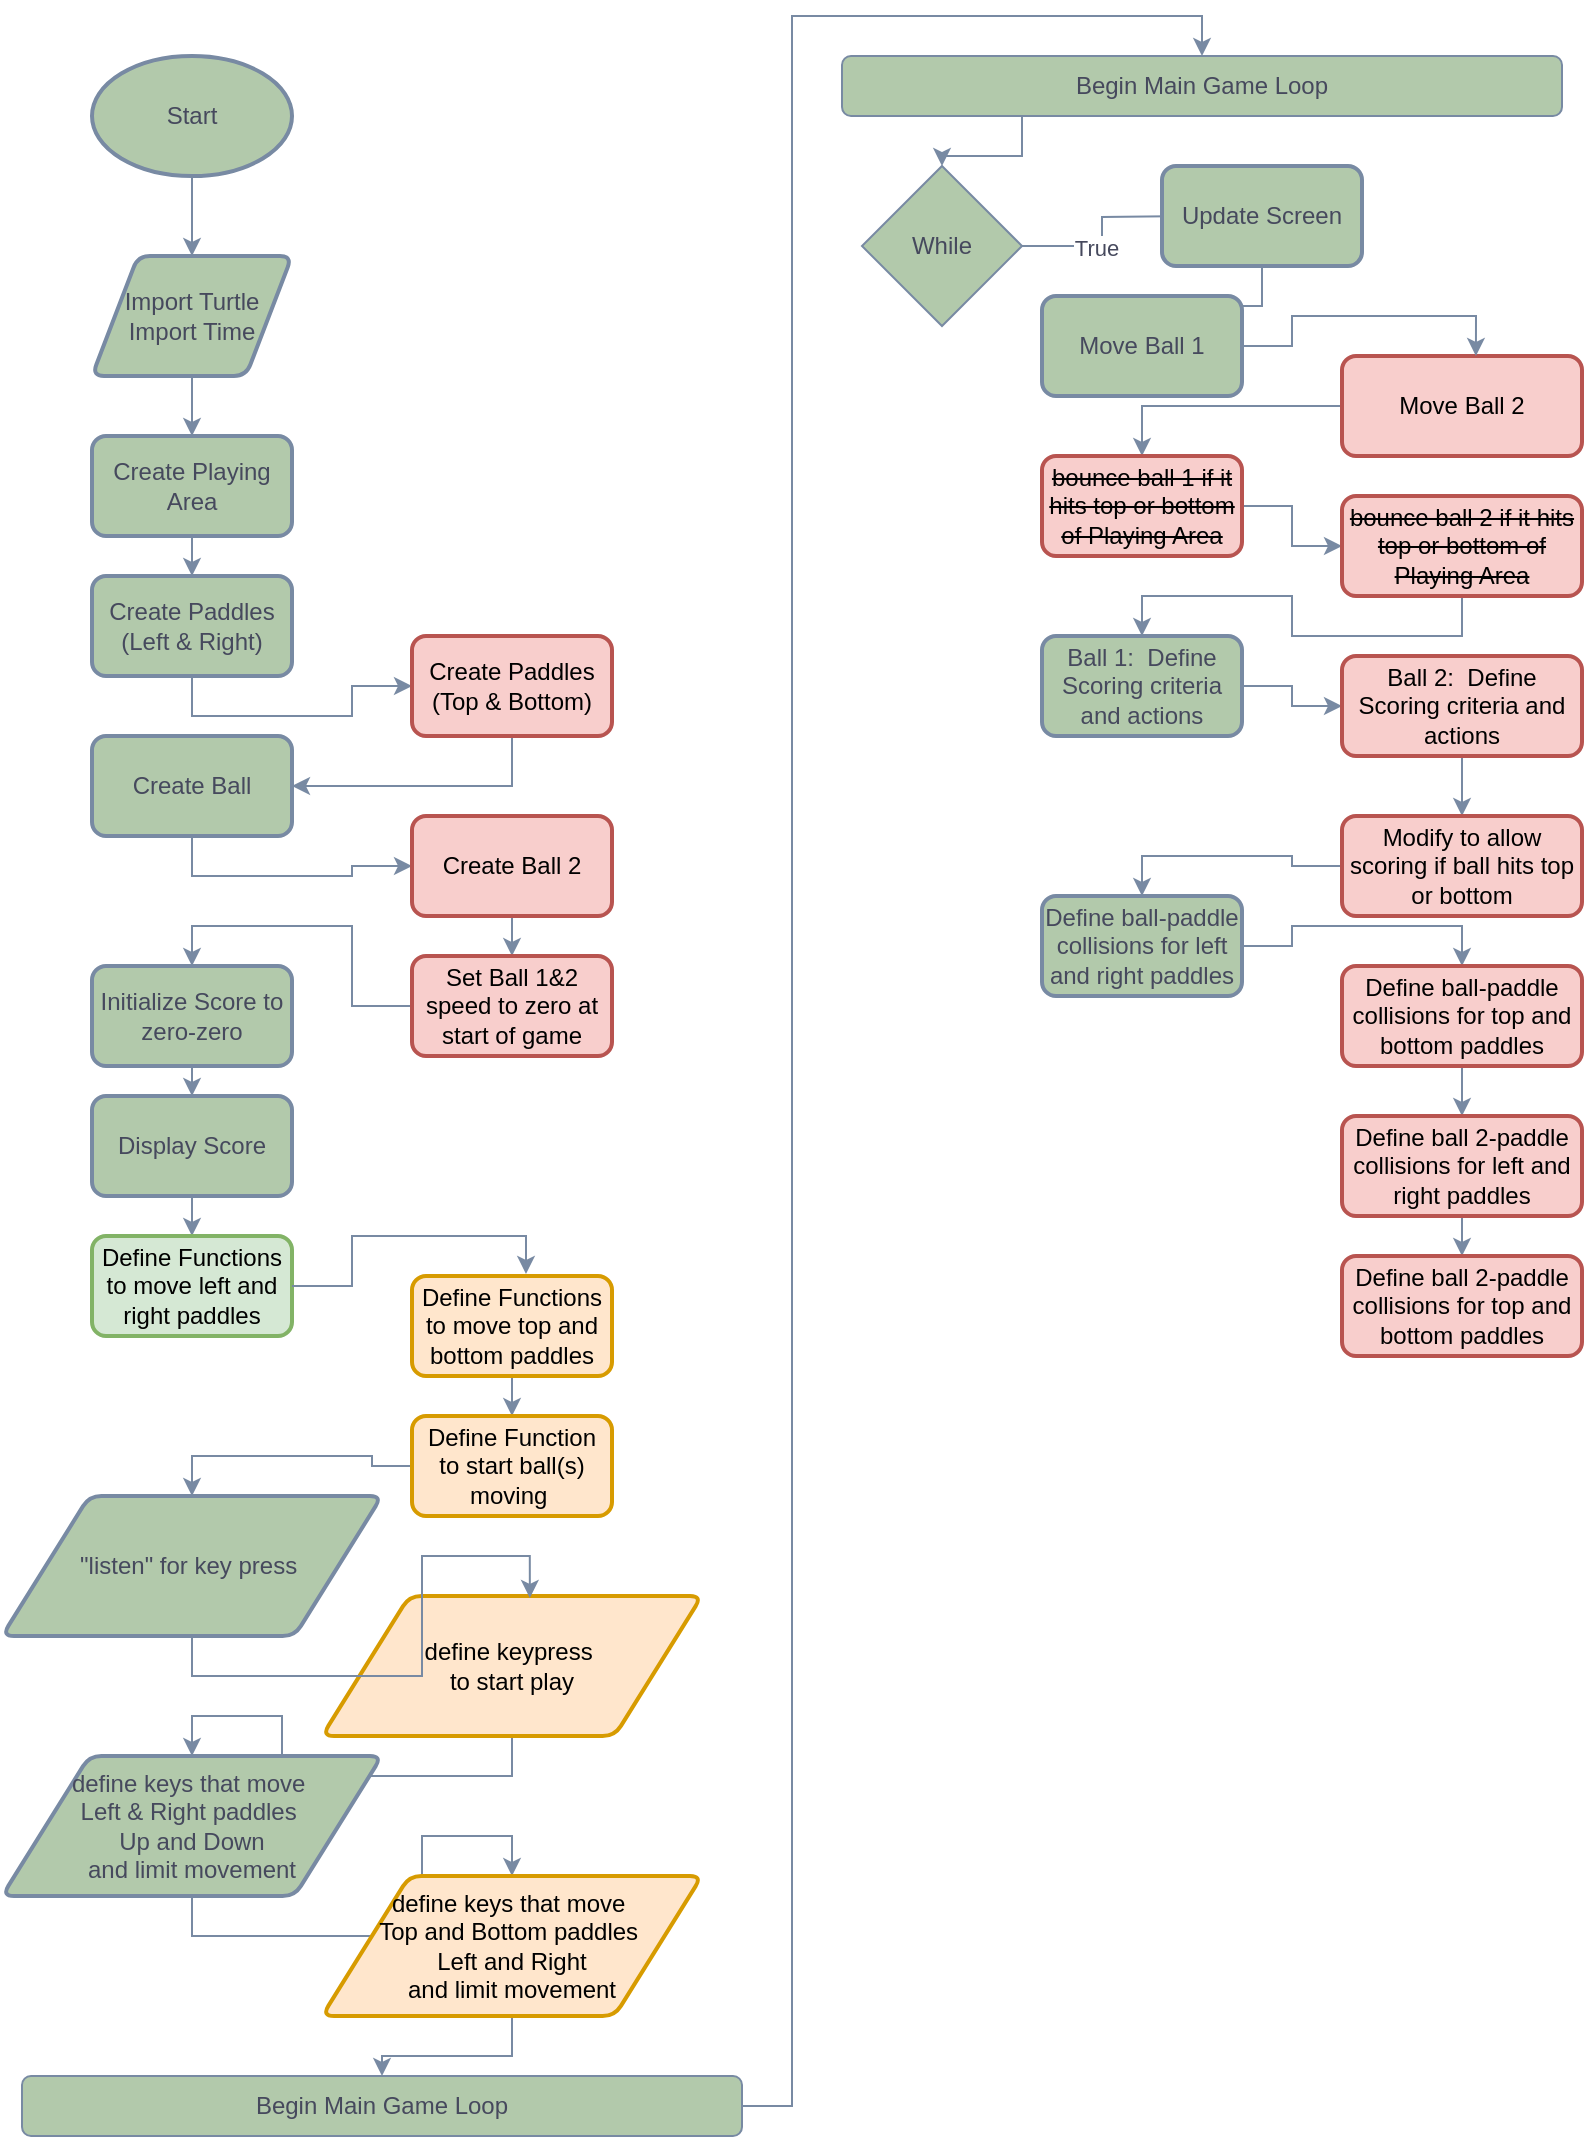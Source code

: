 <mxfile version="24.7.12" pages="2">
  <diagram id="C5RBs43oDa-KdzZeNtuy" name="Page-1">
    <mxGraphModel dx="786" dy="644" grid="1" gridSize="10" guides="1" tooltips="1" connect="1" arrows="1" fold="1" page="1" pageScale="1" pageWidth="827" pageHeight="1169" math="0" shadow="0">
      <root>
        <mxCell id="WIyWlLk6GJQsqaUBKTNV-0" />
        <mxCell id="WIyWlLk6GJQsqaUBKTNV-1" parent="WIyWlLk6GJQsqaUBKTNV-0" />
        <mxCell id="iYQcJ1moZpim3xRY49Ov-0" value="Start" style="strokeWidth=2;html=1;shape=mxgraph.flowchart.start_1;whiteSpace=wrap;strokeColor=#788AA3;fontColor=#46495D;fillColor=#B2C9AB;" vertex="1" parent="WIyWlLk6GJQsqaUBKTNV-1">
          <mxGeometry x="65" y="80" width="100" height="60" as="geometry" />
        </mxCell>
        <mxCell id="iYQcJ1moZpim3xRY49Ov-1" value="Import Turtle&lt;div&gt;Import Time&lt;/div&gt;" style="shape=parallelogram;html=1;strokeWidth=2;perimeter=parallelogramPerimeter;whiteSpace=wrap;rounded=1;arcSize=12;size=0.23;strokeColor=#788AA3;fontColor=#46495D;fillColor=#B2C9AB;" vertex="1" parent="WIyWlLk6GJQsqaUBKTNV-1">
          <mxGeometry x="65" y="180" width="100" height="60" as="geometry" />
        </mxCell>
        <mxCell id="iYQcJ1moZpim3xRY49Ov-2" value="" style="endArrow=classic;html=1;rounded=0;strokeColor=#788AA3;fontColor=#46495D;fillColor=#B2C9AB;entryX=0.5;entryY=0;entryDx=0;entryDy=0;" edge="1" parent="WIyWlLk6GJQsqaUBKTNV-1" source="iYQcJ1moZpim3xRY49Ov-0" target="iYQcJ1moZpim3xRY49Ov-1">
          <mxGeometry width="50" height="50" relative="1" as="geometry">
            <mxPoint x="-135" y="380" as="sourcePoint" />
            <mxPoint x="-85" y="330" as="targetPoint" />
          </mxGeometry>
        </mxCell>
        <mxCell id="jsZ7NSordPjyI2GpTZ5s-20" style="edgeStyle=orthogonalEdgeStyle;rounded=0;orthogonalLoop=1;jettySize=auto;html=1;exitX=0.5;exitY=1;exitDx=0;exitDy=0;entryX=0.5;entryY=0;entryDx=0;entryDy=0;strokeColor=#788AA3;fontColor=#46495D;fillColor=#B2C9AB;" edge="1" parent="WIyWlLk6GJQsqaUBKTNV-1" source="iYQcJ1moZpim3xRY49Ov-3" target="iYQcJ1moZpim3xRY49Ov-5">
          <mxGeometry relative="1" as="geometry" />
        </mxCell>
        <mxCell id="iYQcJ1moZpim3xRY49Ov-3" value="Create Playing Area" style="rounded=1;whiteSpace=wrap;html=1;absoluteArcSize=1;arcSize=14;strokeWidth=2;strokeColor=#788AA3;fontColor=#46495D;fillColor=#B2C9AB;" vertex="1" parent="WIyWlLk6GJQsqaUBKTNV-1">
          <mxGeometry x="65" y="270" width="100" height="50" as="geometry" />
        </mxCell>
        <mxCell id="iYQcJ1moZpim3xRY49Ov-4" value="" style="endArrow=classic;html=1;rounded=0;strokeColor=#788AA3;fontColor=#46495D;fillColor=#B2C9AB;entryX=0.5;entryY=0;entryDx=0;entryDy=0;exitX=0.5;exitY=1;exitDx=0;exitDy=0;" edge="1" parent="WIyWlLk6GJQsqaUBKTNV-1" source="iYQcJ1moZpim3xRY49Ov-1" target="iYQcJ1moZpim3xRY49Ov-3">
          <mxGeometry width="50" height="50" relative="1" as="geometry">
            <mxPoint x="-115" y="380" as="sourcePoint" />
            <mxPoint x="-65" y="330" as="targetPoint" />
          </mxGeometry>
        </mxCell>
        <mxCell id="jsZ7NSordPjyI2GpTZ5s-21" style="edgeStyle=orthogonalEdgeStyle;rounded=0;orthogonalLoop=1;jettySize=auto;html=1;exitX=0.5;exitY=1;exitDx=0;exitDy=0;entryX=0;entryY=0.5;entryDx=0;entryDy=0;strokeColor=#788AA3;fontColor=#46495D;fillColor=#B2C9AB;" edge="1" parent="WIyWlLk6GJQsqaUBKTNV-1" source="iYQcJ1moZpim3xRY49Ov-5" target="iYQcJ1moZpim3xRY49Ov-6">
          <mxGeometry relative="1" as="geometry" />
        </mxCell>
        <mxCell id="iYQcJ1moZpim3xRY49Ov-5" value="Create Paddles&lt;div&gt;(Left &amp;amp; Right)&lt;/div&gt;" style="rounded=1;whiteSpace=wrap;html=1;absoluteArcSize=1;arcSize=14;strokeWidth=2;strokeColor=#788AA3;fontColor=#46495D;fillColor=#B2C9AB;" vertex="1" parent="WIyWlLk6GJQsqaUBKTNV-1">
          <mxGeometry x="65" y="340" width="100" height="50" as="geometry" />
        </mxCell>
        <mxCell id="jsZ7NSordPjyI2GpTZ5s-22" style="edgeStyle=orthogonalEdgeStyle;rounded=0;orthogonalLoop=1;jettySize=auto;html=1;exitX=0.5;exitY=1;exitDx=0;exitDy=0;entryX=1;entryY=0.5;entryDx=0;entryDy=0;strokeColor=#788AA3;fontColor=#46495D;fillColor=#B2C9AB;" edge="1" parent="WIyWlLk6GJQsqaUBKTNV-1" source="iYQcJ1moZpim3xRY49Ov-6" target="iYQcJ1moZpim3xRY49Ov-7">
          <mxGeometry relative="1" as="geometry" />
        </mxCell>
        <mxCell id="iYQcJ1moZpim3xRY49Ov-6" value="Create Paddles&lt;div&gt;(Top &amp;amp; Bottom)&lt;/div&gt;" style="rounded=1;whiteSpace=wrap;html=1;absoluteArcSize=1;arcSize=14;strokeWidth=2;strokeColor=#b85450;fillColor=#f8cecc;" vertex="1" parent="WIyWlLk6GJQsqaUBKTNV-1">
          <mxGeometry x="225" y="370" width="100" height="50" as="geometry" />
        </mxCell>
        <mxCell id="jsZ7NSordPjyI2GpTZ5s-23" style="edgeStyle=orthogonalEdgeStyle;rounded=0;orthogonalLoop=1;jettySize=auto;html=1;exitX=0.5;exitY=1;exitDx=0;exitDy=0;entryX=0;entryY=0.5;entryDx=0;entryDy=0;strokeColor=#788AA3;fontColor=#46495D;fillColor=#B2C9AB;" edge="1" parent="WIyWlLk6GJQsqaUBKTNV-1" source="iYQcJ1moZpim3xRY49Ov-7" target="iYQcJ1moZpim3xRY49Ov-8">
          <mxGeometry relative="1" as="geometry" />
        </mxCell>
        <mxCell id="iYQcJ1moZpim3xRY49Ov-7" value="Create Ball" style="rounded=1;whiteSpace=wrap;html=1;absoluteArcSize=1;arcSize=14;strokeWidth=2;strokeColor=#788AA3;fontColor=#46495D;fillColor=#B2C9AB;" vertex="1" parent="WIyWlLk6GJQsqaUBKTNV-1">
          <mxGeometry x="65" y="420" width="100" height="50" as="geometry" />
        </mxCell>
        <mxCell id="jsZ7NSordPjyI2GpTZ5s-24" style="edgeStyle=orthogonalEdgeStyle;rounded=0;orthogonalLoop=1;jettySize=auto;html=1;exitX=0.5;exitY=1;exitDx=0;exitDy=0;entryX=0.5;entryY=0;entryDx=0;entryDy=0;strokeColor=#788AA3;fontColor=#46495D;fillColor=#B2C9AB;" edge="1" parent="WIyWlLk6GJQsqaUBKTNV-1" source="iYQcJ1moZpim3xRY49Ov-8" target="iYQcJ1moZpim3xRY49Ov-9">
          <mxGeometry relative="1" as="geometry" />
        </mxCell>
        <mxCell id="iYQcJ1moZpim3xRY49Ov-8" value="Create Ball 2" style="rounded=1;whiteSpace=wrap;html=1;absoluteArcSize=1;arcSize=14;strokeWidth=2;strokeColor=#b85450;fillColor=#f8cecc;" vertex="1" parent="WIyWlLk6GJQsqaUBKTNV-1">
          <mxGeometry x="225" y="460" width="100" height="50" as="geometry" />
        </mxCell>
        <mxCell id="jsZ7NSordPjyI2GpTZ5s-25" style="edgeStyle=orthogonalEdgeStyle;rounded=0;orthogonalLoop=1;jettySize=auto;html=1;exitX=0;exitY=0.5;exitDx=0;exitDy=0;entryX=0.5;entryY=0;entryDx=0;entryDy=0;strokeColor=#788AA3;fontColor=#46495D;fillColor=#B2C9AB;" edge="1" parent="WIyWlLk6GJQsqaUBKTNV-1" source="iYQcJ1moZpim3xRY49Ov-9" target="iYQcJ1moZpim3xRY49Ov-10">
          <mxGeometry relative="1" as="geometry" />
        </mxCell>
        <mxCell id="iYQcJ1moZpim3xRY49Ov-9" value="Set Ball 1&amp;amp;2 speed to zero at start of game" style="rounded=1;whiteSpace=wrap;html=1;absoluteArcSize=1;arcSize=14;strokeWidth=2;strokeColor=#b85450;fillColor=#f8cecc;" vertex="1" parent="WIyWlLk6GJQsqaUBKTNV-1">
          <mxGeometry x="225" y="530" width="100" height="50" as="geometry" />
        </mxCell>
        <mxCell id="jsZ7NSordPjyI2GpTZ5s-26" style="edgeStyle=orthogonalEdgeStyle;rounded=0;orthogonalLoop=1;jettySize=auto;html=1;exitX=0.5;exitY=1;exitDx=0;exitDy=0;entryX=0.5;entryY=0;entryDx=0;entryDy=0;strokeColor=#788AA3;fontColor=#46495D;fillColor=#B2C9AB;" edge="1" parent="WIyWlLk6GJQsqaUBKTNV-1" source="iYQcJ1moZpim3xRY49Ov-10" target="iYQcJ1moZpim3xRY49Ov-11">
          <mxGeometry relative="1" as="geometry" />
        </mxCell>
        <mxCell id="iYQcJ1moZpim3xRY49Ov-10" value="Initialize Score to zero-zero" style="rounded=1;whiteSpace=wrap;html=1;absoluteArcSize=1;arcSize=14;strokeWidth=2;strokeColor=#788AA3;fontColor=#46495D;fillColor=#B2C9AB;" vertex="1" parent="WIyWlLk6GJQsqaUBKTNV-1">
          <mxGeometry x="65" y="535" width="100" height="50" as="geometry" />
        </mxCell>
        <mxCell id="jsZ7NSordPjyI2GpTZ5s-27" style="edgeStyle=orthogonalEdgeStyle;rounded=0;orthogonalLoop=1;jettySize=auto;html=1;exitX=0.5;exitY=1;exitDx=0;exitDy=0;entryX=0.5;entryY=0;entryDx=0;entryDy=0;strokeColor=#788AA3;fontColor=#46495D;fillColor=#B2C9AB;" edge="1" parent="WIyWlLk6GJQsqaUBKTNV-1" source="iYQcJ1moZpim3xRY49Ov-11" target="iYQcJ1moZpim3xRY49Ov-16">
          <mxGeometry relative="1" as="geometry" />
        </mxCell>
        <mxCell id="iYQcJ1moZpim3xRY49Ov-11" value="Display Score" style="rounded=1;whiteSpace=wrap;html=1;absoluteArcSize=1;arcSize=14;strokeWidth=2;strokeColor=#788AA3;fontColor=#46495D;fillColor=#B2C9AB;" vertex="1" parent="WIyWlLk6GJQsqaUBKTNV-1">
          <mxGeometry x="65" y="600" width="100" height="50" as="geometry" />
        </mxCell>
        <mxCell id="iYQcJ1moZpim3xRY49Ov-14" style="edgeStyle=orthogonalEdgeStyle;rounded=0;orthogonalLoop=1;jettySize=auto;html=1;exitX=0.5;exitY=1;exitDx=0;exitDy=0;strokeColor=#788AA3;fontColor=#46495D;fillColor=#B2C9AB;" edge="1" parent="WIyWlLk6GJQsqaUBKTNV-1">
          <mxGeometry relative="1" as="geometry">
            <mxPoint x="180" y="670" as="sourcePoint" />
            <mxPoint x="180" y="670" as="targetPoint" />
          </mxGeometry>
        </mxCell>
        <mxCell id="iYQcJ1moZpim3xRY49Ov-16" value="Define Functions&lt;div&gt;to&amp;nbsp;&lt;span style=&quot;background-color: initial;&quot;&gt;move left and right paddles&lt;/span&gt;&lt;/div&gt;" style="rounded=1;whiteSpace=wrap;html=1;absoluteArcSize=1;arcSize=14;strokeWidth=2;strokeColor=#82b366;fillColor=#d5e8d4;" vertex="1" parent="WIyWlLk6GJQsqaUBKTNV-1">
          <mxGeometry x="65" y="670" width="100" height="50" as="geometry" />
        </mxCell>
        <mxCell id="jsZ7NSordPjyI2GpTZ5s-29" style="edgeStyle=orthogonalEdgeStyle;rounded=0;orthogonalLoop=1;jettySize=auto;html=1;exitX=0.5;exitY=1;exitDx=0;exitDy=0;entryX=0.5;entryY=0;entryDx=0;entryDy=0;strokeColor=#788AA3;fontColor=#46495D;fillColor=#B2C9AB;" edge="1" parent="WIyWlLk6GJQsqaUBKTNV-1" source="iYQcJ1moZpim3xRY49Ov-17" target="iYQcJ1moZpim3xRY49Ov-18">
          <mxGeometry relative="1" as="geometry" />
        </mxCell>
        <mxCell id="iYQcJ1moZpim3xRY49Ov-17" value="Define Functions&lt;div&gt;to&amp;nbsp;&lt;span style=&quot;background-color: initial;&quot;&gt;move top and bottom paddles&lt;/span&gt;&lt;/div&gt;" style="rounded=1;whiteSpace=wrap;html=1;absoluteArcSize=1;arcSize=14;strokeWidth=2;strokeColor=#d79b00;fillColor=#ffe6cc;" vertex="1" parent="WIyWlLk6GJQsqaUBKTNV-1">
          <mxGeometry x="225" y="690" width="100" height="50" as="geometry" />
        </mxCell>
        <mxCell id="jsZ7NSordPjyI2GpTZ5s-30" style="edgeStyle=orthogonalEdgeStyle;rounded=0;orthogonalLoop=1;jettySize=auto;html=1;exitX=0;exitY=0.5;exitDx=0;exitDy=0;entryX=0.5;entryY=0;entryDx=0;entryDy=0;strokeColor=#788AA3;fontColor=#46495D;fillColor=#B2C9AB;" edge="1" parent="WIyWlLk6GJQsqaUBKTNV-1" source="iYQcJ1moZpim3xRY49Ov-18" target="iYQcJ1moZpim3xRY49Ov-19">
          <mxGeometry relative="1" as="geometry" />
        </mxCell>
        <mxCell id="iYQcJ1moZpim3xRY49Ov-18" value="Define Function&lt;div&gt;to&amp;nbsp;&lt;span style=&quot;background-color: initial;&quot;&gt;start ball(s) moving&amp;nbsp;&lt;/span&gt;&lt;/div&gt;" style="rounded=1;whiteSpace=wrap;html=1;absoluteArcSize=1;arcSize=14;strokeWidth=2;strokeColor=#d79b00;fillColor=#ffe6cc;" vertex="1" parent="WIyWlLk6GJQsqaUBKTNV-1">
          <mxGeometry x="225" y="760" width="100" height="50" as="geometry" />
        </mxCell>
        <mxCell id="iYQcJ1moZpim3xRY49Ov-19" value="&quot;listen&quot; for key press&lt;span style=&quot;background-color: initial;&quot;&gt;&amp;nbsp;&lt;/span&gt;" style="shape=parallelogram;html=1;strokeWidth=2;perimeter=parallelogramPerimeter;whiteSpace=wrap;rounded=1;arcSize=12;size=0.23;strokeColor=#788AA3;fontColor=#46495D;fillColor=#B2C9AB;" vertex="1" parent="WIyWlLk6GJQsqaUBKTNV-1">
          <mxGeometry x="20" y="800" width="190" height="70" as="geometry" />
        </mxCell>
        <mxCell id="jsZ7NSordPjyI2GpTZ5s-32" style="edgeStyle=orthogonalEdgeStyle;rounded=0;orthogonalLoop=1;jettySize=auto;html=1;exitX=0.5;exitY=1;exitDx=0;exitDy=0;entryX=0.5;entryY=0;entryDx=0;entryDy=0;strokeColor=#788AA3;fontColor=#46495D;fillColor=#B2C9AB;" edge="1" parent="WIyWlLk6GJQsqaUBKTNV-1" source="iYQcJ1moZpim3xRY49Ov-20" target="iYQcJ1moZpim3xRY49Ov-21">
          <mxGeometry relative="1" as="geometry" />
        </mxCell>
        <mxCell id="iYQcJ1moZpim3xRY49Ov-20" value="define keypress&amp;nbsp;&lt;div&gt;to start play&lt;/div&gt;" style="shape=parallelogram;html=1;strokeWidth=2;perimeter=parallelogramPerimeter;whiteSpace=wrap;rounded=1;arcSize=12;size=0.23;strokeColor=#d79b00;fillColor=#ffe6cc;" vertex="1" parent="WIyWlLk6GJQsqaUBKTNV-1">
          <mxGeometry x="180" y="850" width="190" height="70" as="geometry" />
        </mxCell>
        <mxCell id="jsZ7NSordPjyI2GpTZ5s-33" style="edgeStyle=orthogonalEdgeStyle;rounded=0;orthogonalLoop=1;jettySize=auto;html=1;exitX=0.5;exitY=1;exitDx=0;exitDy=0;entryX=0.5;entryY=0;entryDx=0;entryDy=0;strokeColor=#788AA3;fontColor=#46495D;fillColor=#B2C9AB;" edge="1" parent="WIyWlLk6GJQsqaUBKTNV-1" source="iYQcJ1moZpim3xRY49Ov-21" target="iYQcJ1moZpim3xRY49Ov-22">
          <mxGeometry relative="1" as="geometry" />
        </mxCell>
        <mxCell id="iYQcJ1moZpim3xRY49Ov-21" value="define keys that move&amp;nbsp;&lt;div&gt;Left &amp;amp; Right paddles&amp;nbsp;&lt;/div&gt;&lt;div&gt;Up and Down&lt;/div&gt;&lt;div&gt;and limit movement&lt;/div&gt;" style="shape=parallelogram;html=1;strokeWidth=2;perimeter=parallelogramPerimeter;whiteSpace=wrap;rounded=1;arcSize=12;size=0.23;strokeColor=#788AA3;fontColor=#46495D;fillColor=#B2C9AB;" vertex="1" parent="WIyWlLk6GJQsqaUBKTNV-1">
          <mxGeometry x="20" y="930" width="190" height="70" as="geometry" />
        </mxCell>
        <mxCell id="jsZ7NSordPjyI2GpTZ5s-34" style="edgeStyle=orthogonalEdgeStyle;rounded=0;orthogonalLoop=1;jettySize=auto;html=1;exitX=0.5;exitY=1;exitDx=0;exitDy=0;entryX=0.5;entryY=0;entryDx=0;entryDy=0;strokeColor=#788AA3;fontColor=#46495D;fillColor=#B2C9AB;" edge="1" parent="WIyWlLk6GJQsqaUBKTNV-1" source="iYQcJ1moZpim3xRY49Ov-22" target="jsZ7NSordPjyI2GpTZ5s-0">
          <mxGeometry relative="1" as="geometry" />
        </mxCell>
        <mxCell id="iYQcJ1moZpim3xRY49Ov-22" value="define keys that move&amp;nbsp;&lt;div&gt;Top and Bottom paddles&amp;nbsp;&lt;/div&gt;&lt;div&gt;Left and Right&lt;/div&gt;&lt;div&gt;and limit movement&lt;/div&gt;" style="shape=parallelogram;html=1;strokeWidth=2;perimeter=parallelogramPerimeter;whiteSpace=wrap;rounded=1;arcSize=12;size=0.23;strokeColor=#d79b00;fillColor=#ffe6cc;" vertex="1" parent="WIyWlLk6GJQsqaUBKTNV-1">
          <mxGeometry x="180" y="990" width="190" height="70" as="geometry" />
        </mxCell>
        <mxCell id="jsZ7NSordPjyI2GpTZ5s-35" style="edgeStyle=orthogonalEdgeStyle;rounded=0;orthogonalLoop=1;jettySize=auto;html=1;exitX=1;exitY=0.5;exitDx=0;exitDy=0;entryX=0.5;entryY=0;entryDx=0;entryDy=0;strokeColor=#788AA3;fontColor=#46495D;fillColor=#B2C9AB;" edge="1" parent="WIyWlLk6GJQsqaUBKTNV-1" source="jsZ7NSordPjyI2GpTZ5s-0" target="jsZ7NSordPjyI2GpTZ5s-1">
          <mxGeometry relative="1" as="geometry" />
        </mxCell>
        <mxCell id="jsZ7NSordPjyI2GpTZ5s-0" value="Begin Main Game Loop" style="rounded=1;whiteSpace=wrap;html=1;strokeColor=#788AA3;fontColor=#46495D;fillColor=#B2C9AB;" vertex="1" parent="WIyWlLk6GJQsqaUBKTNV-1">
          <mxGeometry x="30" y="1090" width="360" height="30" as="geometry" />
        </mxCell>
        <mxCell id="jsZ7NSordPjyI2GpTZ5s-37" style="edgeStyle=orthogonalEdgeStyle;rounded=0;orthogonalLoop=1;jettySize=auto;html=1;exitX=0.25;exitY=1;exitDx=0;exitDy=0;entryX=0.5;entryY=0;entryDx=0;entryDy=0;strokeColor=#788AA3;fontColor=#46495D;fillColor=#B2C9AB;" edge="1" parent="WIyWlLk6GJQsqaUBKTNV-1" source="jsZ7NSordPjyI2GpTZ5s-1" target="jsZ7NSordPjyI2GpTZ5s-2">
          <mxGeometry relative="1" as="geometry" />
        </mxCell>
        <mxCell id="jsZ7NSordPjyI2GpTZ5s-1" value="Begin Main Game Loop" style="rounded=1;whiteSpace=wrap;html=1;strokeColor=#788AA3;fontColor=#46495D;fillColor=#B2C9AB;" vertex="1" parent="WIyWlLk6GJQsqaUBKTNV-1">
          <mxGeometry x="440" y="80" width="360" height="30" as="geometry" />
        </mxCell>
        <mxCell id="jsZ7NSordPjyI2GpTZ5s-4" value="" style="edgeStyle=orthogonalEdgeStyle;rounded=0;orthogonalLoop=1;jettySize=auto;html=1;strokeColor=#788AA3;fontColor=#46495D;fillColor=#B2C9AB;" edge="1" parent="WIyWlLk6GJQsqaUBKTNV-1" source="jsZ7NSordPjyI2GpTZ5s-2">
          <mxGeometry relative="1" as="geometry">
            <mxPoint x="610" y="160" as="targetPoint" />
          </mxGeometry>
        </mxCell>
        <mxCell id="jsZ7NSordPjyI2GpTZ5s-5" value="True" style="edgeLabel;html=1;align=center;verticalAlign=middle;resizable=0;points=[];strokeColor=#788AA3;fontColor=#46495D;fillColor=#B2C9AB;" vertex="1" connectable="0" parent="jsZ7NSordPjyI2GpTZ5s-4">
          <mxGeometry x="-0.23" y="-1" relative="1" as="geometry">
            <mxPoint as="offset" />
          </mxGeometry>
        </mxCell>
        <mxCell id="jsZ7NSordPjyI2GpTZ5s-2" value="While" style="rhombus;whiteSpace=wrap;html=1;strokeColor=#788AA3;fontColor=#46495D;fillColor=#B2C9AB;" vertex="1" parent="WIyWlLk6GJQsqaUBKTNV-1">
          <mxGeometry x="450" y="135" width="80" height="80" as="geometry" />
        </mxCell>
        <mxCell id="jsZ7NSordPjyI2GpTZ5s-38" style="edgeStyle=orthogonalEdgeStyle;rounded=0;orthogonalLoop=1;jettySize=auto;html=1;exitX=0.5;exitY=1;exitDx=0;exitDy=0;entryX=0.5;entryY=0;entryDx=0;entryDy=0;strokeColor=#788AA3;fontColor=#46495D;fillColor=#B2C9AB;" edge="1" parent="WIyWlLk6GJQsqaUBKTNV-1" source="jsZ7NSordPjyI2GpTZ5s-6" target="jsZ7NSordPjyI2GpTZ5s-9">
          <mxGeometry relative="1" as="geometry" />
        </mxCell>
        <mxCell id="jsZ7NSordPjyI2GpTZ5s-6" value="Update Screen" style="rounded=1;whiteSpace=wrap;html=1;absoluteArcSize=1;arcSize=14;strokeWidth=2;strokeColor=#788AA3;fontColor=#46495D;fillColor=#B2C9AB;" vertex="1" parent="WIyWlLk6GJQsqaUBKTNV-1">
          <mxGeometry x="600" y="135" width="100" height="50" as="geometry" />
        </mxCell>
        <mxCell id="jsZ7NSordPjyI2GpTZ5s-9" value="Move Ball 1" style="rounded=1;whiteSpace=wrap;html=1;absoluteArcSize=1;arcSize=14;strokeWidth=2;strokeColor=#788AA3;fontColor=#46495D;fillColor=#B2C9AB;" vertex="1" parent="WIyWlLk6GJQsqaUBKTNV-1">
          <mxGeometry x="540" y="200" width="100" height="50" as="geometry" />
        </mxCell>
        <mxCell id="jsZ7NSordPjyI2GpTZ5s-42" style="edgeStyle=orthogonalEdgeStyle;rounded=0;orthogonalLoop=1;jettySize=auto;html=1;exitX=0;exitY=0.5;exitDx=0;exitDy=0;entryX=0.5;entryY=0;entryDx=0;entryDy=0;strokeColor=#788AA3;fontColor=#46495D;fillColor=#B2C9AB;" edge="1" parent="WIyWlLk6GJQsqaUBKTNV-1" source="jsZ7NSordPjyI2GpTZ5s-10" target="jsZ7NSordPjyI2GpTZ5s-11">
          <mxGeometry relative="1" as="geometry" />
        </mxCell>
        <mxCell id="jsZ7NSordPjyI2GpTZ5s-10" value="Move Ball 2" style="rounded=1;whiteSpace=wrap;html=1;absoluteArcSize=1;arcSize=14;strokeWidth=2;strokeColor=#b85450;fillColor=#f8cecc;" vertex="1" parent="WIyWlLk6GJQsqaUBKTNV-1">
          <mxGeometry x="690" y="230" width="120" height="50" as="geometry" />
        </mxCell>
        <mxCell id="jsZ7NSordPjyI2GpTZ5s-43" style="edgeStyle=orthogonalEdgeStyle;rounded=0;orthogonalLoop=1;jettySize=auto;html=1;exitX=1;exitY=0.5;exitDx=0;exitDy=0;entryX=0;entryY=0.5;entryDx=0;entryDy=0;strokeColor=#788AA3;fontColor=#46495D;fillColor=#B2C9AB;" edge="1" parent="WIyWlLk6GJQsqaUBKTNV-1" source="jsZ7NSordPjyI2GpTZ5s-11" target="jsZ7NSordPjyI2GpTZ5s-15">
          <mxGeometry relative="1" as="geometry" />
        </mxCell>
        <mxCell id="jsZ7NSordPjyI2GpTZ5s-11" value="&lt;strike&gt;bounce ball 1 if it hits top or bottom of Playing Area&lt;/strike&gt;" style="rounded=1;whiteSpace=wrap;html=1;absoluteArcSize=1;arcSize=14;strokeWidth=2;strokeColor=#b85450;fillColor=#f8cecc;" vertex="1" parent="WIyWlLk6GJQsqaUBKTNV-1">
          <mxGeometry x="540" y="280" width="100" height="50" as="geometry" />
        </mxCell>
        <mxCell id="jsZ7NSordPjyI2GpTZ5s-45" style="edgeStyle=orthogonalEdgeStyle;rounded=0;orthogonalLoop=1;jettySize=auto;html=1;exitX=1;exitY=0.5;exitDx=0;exitDy=0;entryX=0;entryY=0.5;entryDx=0;entryDy=0;strokeColor=#788AA3;fontColor=#46495D;fillColor=#B2C9AB;" edge="1" parent="WIyWlLk6GJQsqaUBKTNV-1" source="jsZ7NSordPjyI2GpTZ5s-12" target="jsZ7NSordPjyI2GpTZ5s-13">
          <mxGeometry relative="1" as="geometry" />
        </mxCell>
        <mxCell id="jsZ7NSordPjyI2GpTZ5s-12" value="Ball 1:&amp;nbsp; Define Scoring criteria and actions" style="rounded=1;whiteSpace=wrap;html=1;absoluteArcSize=1;arcSize=14;strokeWidth=2;strokeColor=#788AA3;fontColor=#46495D;fillColor=#B2C9AB;" vertex="1" parent="WIyWlLk6GJQsqaUBKTNV-1">
          <mxGeometry x="540" y="370" width="100" height="50" as="geometry" />
        </mxCell>
        <mxCell id="jsZ7NSordPjyI2GpTZ5s-46" style="edgeStyle=orthogonalEdgeStyle;rounded=0;orthogonalLoop=1;jettySize=auto;html=1;exitX=0.5;exitY=1;exitDx=0;exitDy=0;entryX=0.5;entryY=0;entryDx=0;entryDy=0;strokeColor=#788AA3;fontColor=#46495D;fillColor=#B2C9AB;" edge="1" parent="WIyWlLk6GJQsqaUBKTNV-1" source="jsZ7NSordPjyI2GpTZ5s-13" target="jsZ7NSordPjyI2GpTZ5s-14">
          <mxGeometry relative="1" as="geometry" />
        </mxCell>
        <mxCell id="jsZ7NSordPjyI2GpTZ5s-13" value="Ball 2:&amp;nbsp; Define Scoring criteria and actions" style="rounded=1;whiteSpace=wrap;html=1;absoluteArcSize=1;arcSize=14;strokeWidth=2;strokeColor=#b85450;fillColor=#f8cecc;" vertex="1" parent="WIyWlLk6GJQsqaUBKTNV-1">
          <mxGeometry x="690" y="380" width="120" height="50" as="geometry" />
        </mxCell>
        <mxCell id="jsZ7NSordPjyI2GpTZ5s-47" style="edgeStyle=orthogonalEdgeStyle;rounded=0;orthogonalLoop=1;jettySize=auto;html=1;exitX=0;exitY=0.5;exitDx=0;exitDy=0;entryX=0.5;entryY=0;entryDx=0;entryDy=0;strokeColor=#788AA3;fontColor=#46495D;fillColor=#B2C9AB;" edge="1" parent="WIyWlLk6GJQsqaUBKTNV-1" source="jsZ7NSordPjyI2GpTZ5s-14" target="jsZ7NSordPjyI2GpTZ5s-16">
          <mxGeometry relative="1" as="geometry" />
        </mxCell>
        <mxCell id="jsZ7NSordPjyI2GpTZ5s-14" value="Modify to allow scoring if ball hits top or bottom" style="rounded=1;whiteSpace=wrap;html=1;absoluteArcSize=1;arcSize=14;strokeWidth=2;strokeColor=#b85450;fillColor=#f8cecc;" vertex="1" parent="WIyWlLk6GJQsqaUBKTNV-1">
          <mxGeometry x="690" y="460" width="120" height="50" as="geometry" />
        </mxCell>
        <mxCell id="jsZ7NSordPjyI2GpTZ5s-44" style="edgeStyle=orthogonalEdgeStyle;rounded=0;orthogonalLoop=1;jettySize=auto;html=1;exitX=0.5;exitY=1;exitDx=0;exitDy=0;entryX=0.5;entryY=0;entryDx=0;entryDy=0;strokeColor=#788AA3;fontColor=#46495D;fillColor=#B2C9AB;" edge="1" parent="WIyWlLk6GJQsqaUBKTNV-1" source="jsZ7NSordPjyI2GpTZ5s-15" target="jsZ7NSordPjyI2GpTZ5s-12">
          <mxGeometry relative="1" as="geometry" />
        </mxCell>
        <mxCell id="jsZ7NSordPjyI2GpTZ5s-15" value="&lt;strike&gt;bounce ball 2 if it hits top or bottom of Playing Area&lt;/strike&gt;" style="rounded=1;whiteSpace=wrap;html=1;absoluteArcSize=1;arcSize=14;strokeWidth=2;strokeColor=#b85450;fillColor=#f8cecc;" vertex="1" parent="WIyWlLk6GJQsqaUBKTNV-1">
          <mxGeometry x="690" y="300" width="120" height="50" as="geometry" />
        </mxCell>
        <mxCell id="jsZ7NSordPjyI2GpTZ5s-48" style="edgeStyle=orthogonalEdgeStyle;rounded=0;orthogonalLoop=1;jettySize=auto;html=1;exitX=1;exitY=0.5;exitDx=0;exitDy=0;entryX=0.5;entryY=0;entryDx=0;entryDy=0;strokeColor=#788AA3;fontColor=#46495D;fillColor=#B2C9AB;" edge="1" parent="WIyWlLk6GJQsqaUBKTNV-1" source="jsZ7NSordPjyI2GpTZ5s-16" target="jsZ7NSordPjyI2GpTZ5s-17">
          <mxGeometry relative="1" as="geometry" />
        </mxCell>
        <mxCell id="jsZ7NSordPjyI2GpTZ5s-16" value="Define ball-paddle collisions for left and right paddles" style="rounded=1;whiteSpace=wrap;html=1;absoluteArcSize=1;arcSize=14;strokeWidth=2;strokeColor=#788AA3;fontColor=#46495D;fillColor=#B2C9AB;" vertex="1" parent="WIyWlLk6GJQsqaUBKTNV-1">
          <mxGeometry x="540" y="500" width="100" height="50" as="geometry" />
        </mxCell>
        <mxCell id="jsZ7NSordPjyI2GpTZ5s-49" style="edgeStyle=orthogonalEdgeStyle;rounded=0;orthogonalLoop=1;jettySize=auto;html=1;exitX=0.5;exitY=1;exitDx=0;exitDy=0;entryX=0.5;entryY=0;entryDx=0;entryDy=0;strokeColor=#788AA3;fontColor=#46495D;fillColor=#B2C9AB;" edge="1" parent="WIyWlLk6GJQsqaUBKTNV-1" source="jsZ7NSordPjyI2GpTZ5s-17" target="jsZ7NSordPjyI2GpTZ5s-18">
          <mxGeometry relative="1" as="geometry" />
        </mxCell>
        <mxCell id="jsZ7NSordPjyI2GpTZ5s-17" value="Define ball-paddle collisions for top and bottom paddles" style="rounded=1;whiteSpace=wrap;html=1;absoluteArcSize=1;arcSize=14;strokeWidth=2;strokeColor=#b85450;fillColor=#f8cecc;" vertex="1" parent="WIyWlLk6GJQsqaUBKTNV-1">
          <mxGeometry x="690" y="535" width="120" height="50" as="geometry" />
        </mxCell>
        <mxCell id="jsZ7NSordPjyI2GpTZ5s-50" style="edgeStyle=orthogonalEdgeStyle;rounded=0;orthogonalLoop=1;jettySize=auto;html=1;exitX=0.5;exitY=1;exitDx=0;exitDy=0;entryX=0.5;entryY=0;entryDx=0;entryDy=0;strokeColor=#788AA3;fontColor=#46495D;fillColor=#B2C9AB;" edge="1" parent="WIyWlLk6GJQsqaUBKTNV-1" source="jsZ7NSordPjyI2GpTZ5s-18" target="jsZ7NSordPjyI2GpTZ5s-19">
          <mxGeometry relative="1" as="geometry" />
        </mxCell>
        <mxCell id="jsZ7NSordPjyI2GpTZ5s-18" value="Define ball 2-paddle collisions for left and right paddles" style="rounded=1;whiteSpace=wrap;html=1;absoluteArcSize=1;arcSize=14;strokeWidth=2;strokeColor=#b85450;fillColor=#f8cecc;" vertex="1" parent="WIyWlLk6GJQsqaUBKTNV-1">
          <mxGeometry x="690" y="610" width="120" height="50" as="geometry" />
        </mxCell>
        <mxCell id="jsZ7NSordPjyI2GpTZ5s-19" value="Define ball 2-paddle collisions for top and bottom paddles" style="rounded=1;whiteSpace=wrap;html=1;absoluteArcSize=1;arcSize=14;strokeWidth=2;strokeColor=#b85450;fillColor=#f8cecc;" vertex="1" parent="WIyWlLk6GJQsqaUBKTNV-1">
          <mxGeometry x="690" y="680" width="120" height="50" as="geometry" />
        </mxCell>
        <mxCell id="jsZ7NSordPjyI2GpTZ5s-28" style="edgeStyle=orthogonalEdgeStyle;rounded=0;orthogonalLoop=1;jettySize=auto;html=1;exitX=1;exitY=0.5;exitDx=0;exitDy=0;entryX=0.57;entryY=-0.02;entryDx=0;entryDy=0;entryPerimeter=0;strokeColor=#788AA3;fontColor=#46495D;fillColor=#B2C9AB;" edge="1" parent="WIyWlLk6GJQsqaUBKTNV-1" source="iYQcJ1moZpim3xRY49Ov-16" target="iYQcJ1moZpim3xRY49Ov-17">
          <mxGeometry relative="1" as="geometry" />
        </mxCell>
        <mxCell id="jsZ7NSordPjyI2GpTZ5s-31" style="edgeStyle=orthogonalEdgeStyle;rounded=0;orthogonalLoop=1;jettySize=auto;html=1;exitX=0.5;exitY=1;exitDx=0;exitDy=0;entryX=0.547;entryY=0.014;entryDx=0;entryDy=0;entryPerimeter=0;strokeColor=#788AA3;fontColor=#46495D;fillColor=#B2C9AB;" edge="1" parent="WIyWlLk6GJQsqaUBKTNV-1" source="iYQcJ1moZpim3xRY49Ov-19" target="iYQcJ1moZpim3xRY49Ov-20">
          <mxGeometry relative="1" as="geometry" />
        </mxCell>
        <mxCell id="jsZ7NSordPjyI2GpTZ5s-39" style="edgeStyle=orthogonalEdgeStyle;rounded=0;orthogonalLoop=1;jettySize=auto;html=1;exitX=1;exitY=0.5;exitDx=0;exitDy=0;entryX=0.558;entryY=0;entryDx=0;entryDy=0;entryPerimeter=0;strokeColor=#788AA3;fontColor=#46495D;fillColor=#B2C9AB;" edge="1" parent="WIyWlLk6GJQsqaUBKTNV-1" source="jsZ7NSordPjyI2GpTZ5s-9" target="jsZ7NSordPjyI2GpTZ5s-10">
          <mxGeometry relative="1" as="geometry" />
        </mxCell>
      </root>
    </mxGraphModel>
  </diagram>
  <diagram id="_IZSVwWRL9HelXGSMFKG" name="Page-2">
    <mxGraphModel dx="786" dy="644" grid="1" gridSize="10" guides="1" tooltips="1" connect="1" arrows="1" fold="1" page="1" pageScale="1" pageWidth="850" pageHeight="1100" math="0" shadow="0">
      <root>
        <mxCell id="0" />
        <mxCell id="1" parent="0" />
      </root>
    </mxGraphModel>
  </diagram>
</mxfile>
